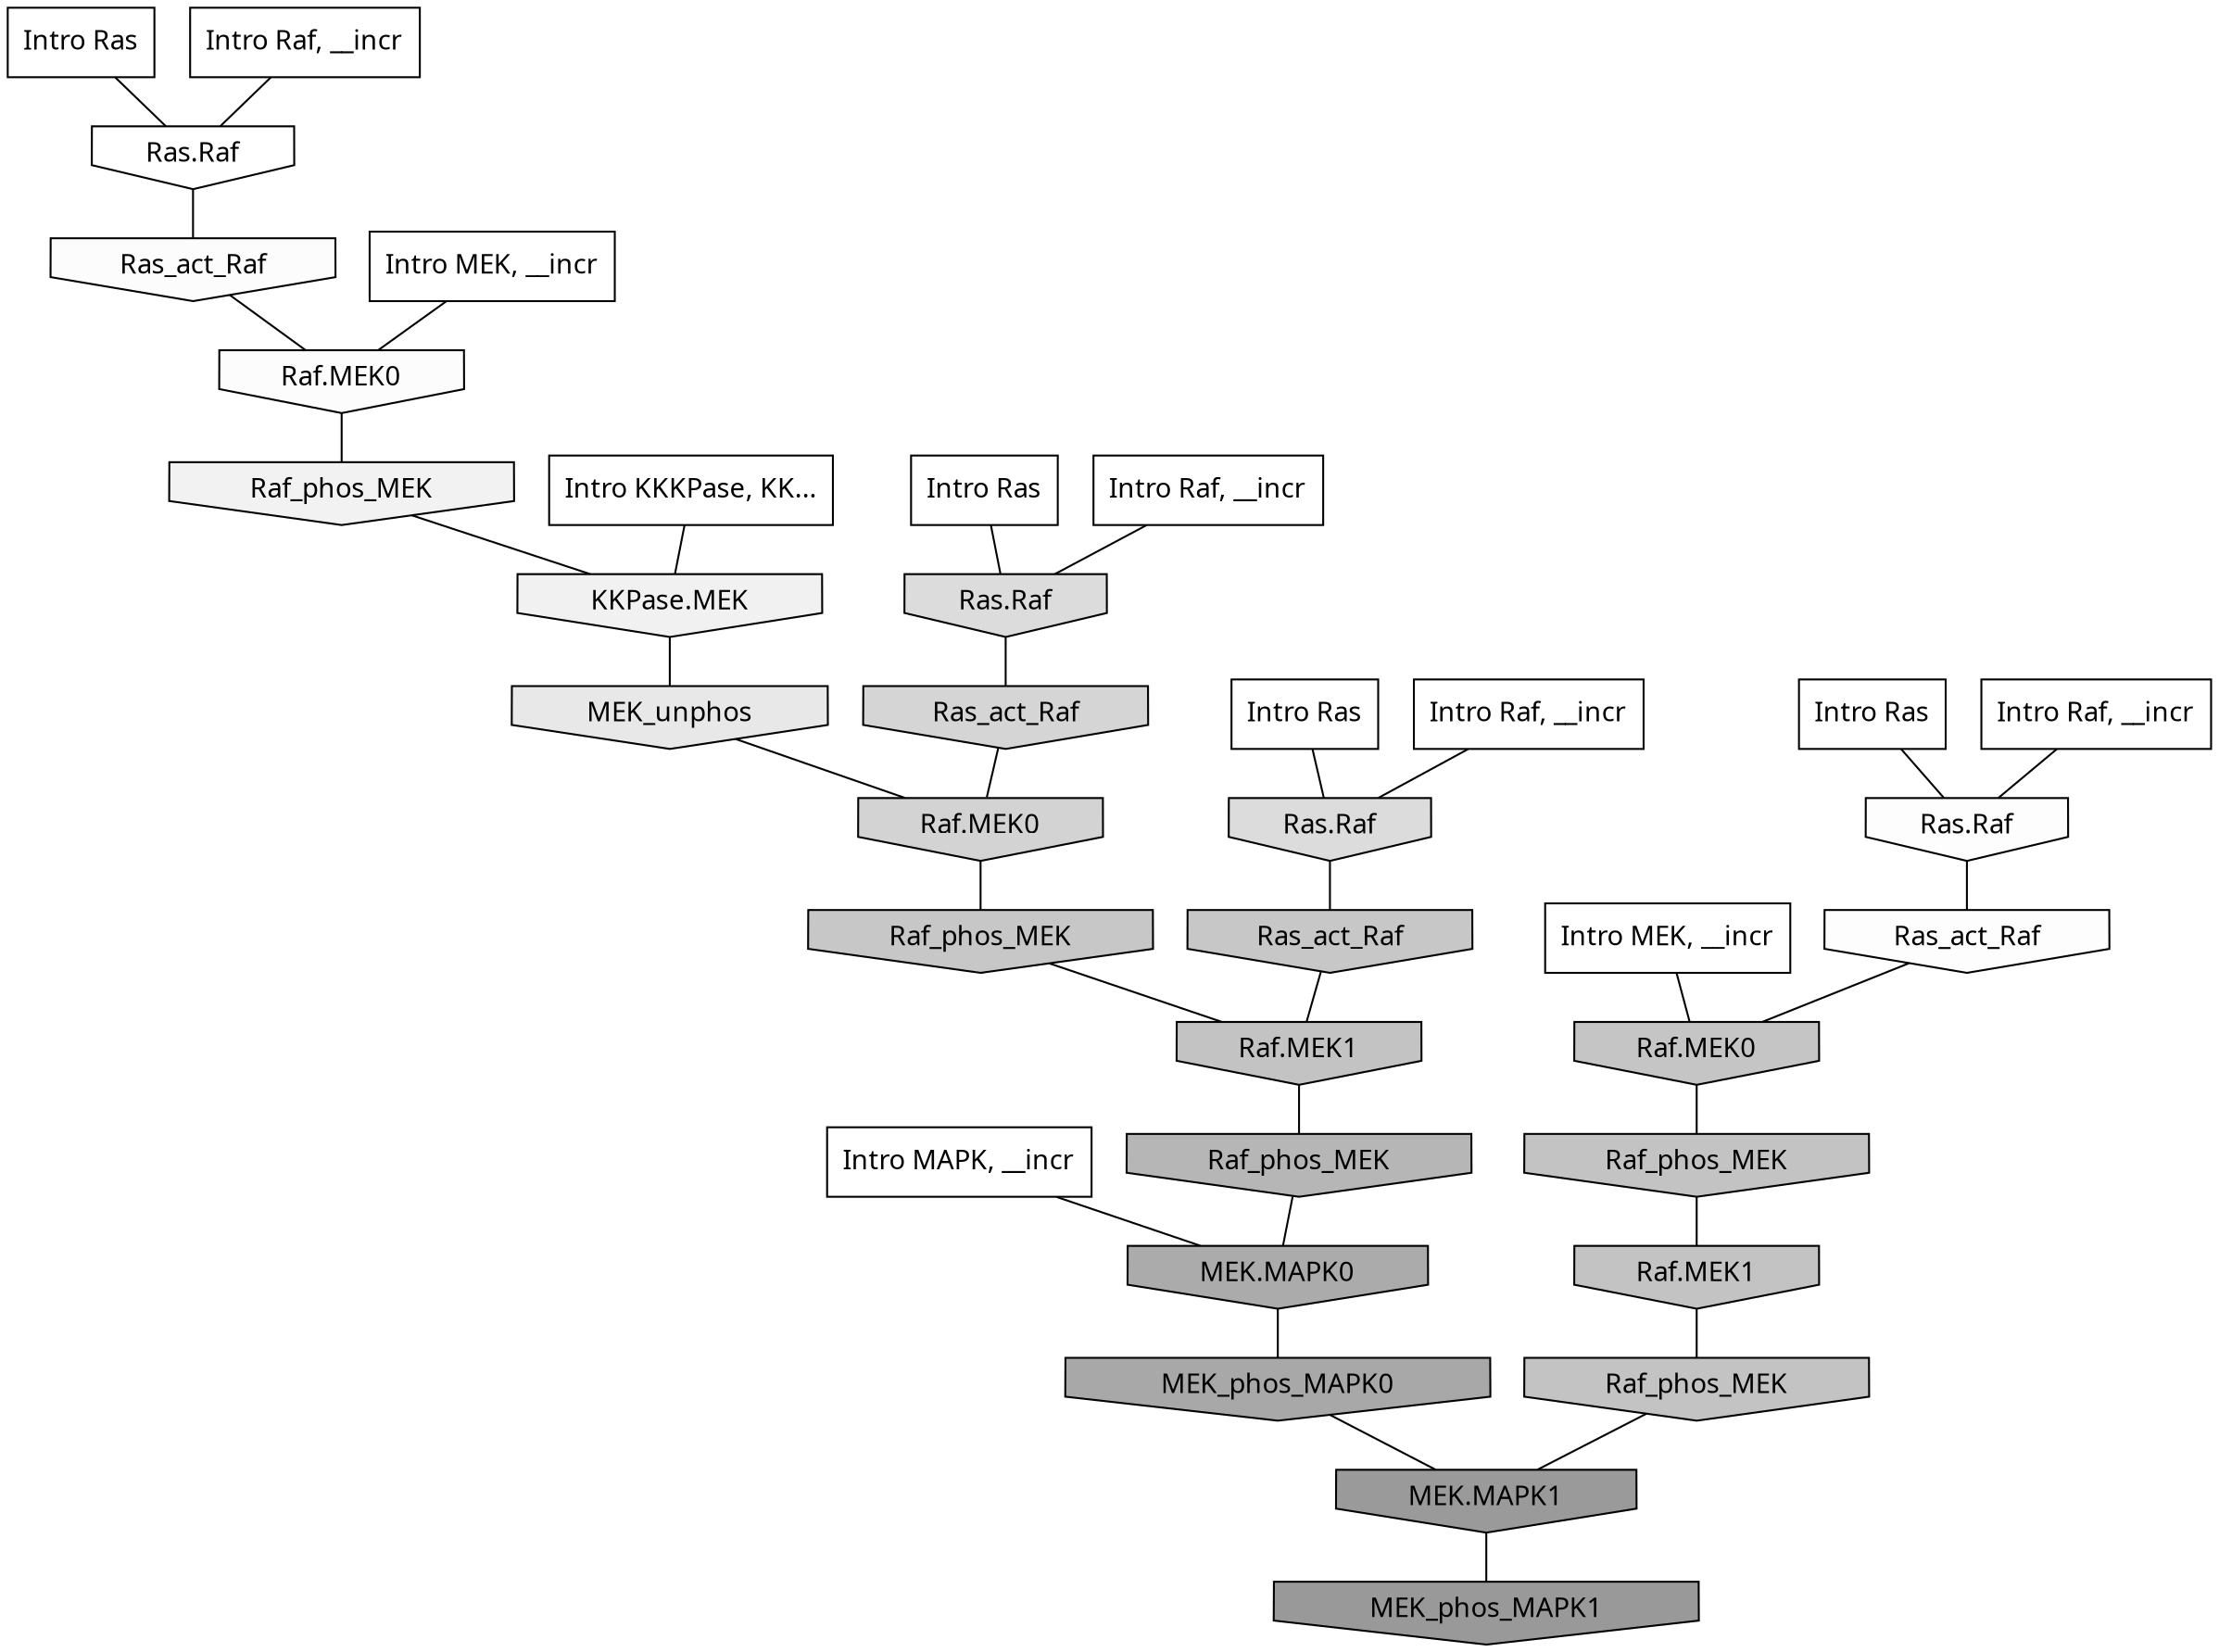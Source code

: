 digraph G{
  rankdir="TB";
  ranksep=0.30;
  node [fontname="CMU Serif"];
  edge [fontname="CMU Serif"];
  
  24 [label="Intro Ras", shape=rectangle, style=filled, fillcolor="0.000 0.000 1.000"]
  
  52 [label="Intro Ras", shape=rectangle, style=filled, fillcolor="0.000 0.000 1.000"]
  
  57 [label="Intro Ras", shape=rectangle, style=filled, fillcolor="0.000 0.000 1.000"]
  
  58 [label="Intro Ras", shape=rectangle, style=filled, fillcolor="0.000 0.000 1.000"]
  
  118 [label="Intro Raf, __incr", shape=rectangle, style=filled, fillcolor="0.000 0.000 1.000"]
  
  129 [label="Intro Raf, __incr", shape=rectangle, style=filled, fillcolor="0.000 0.000 1.000"]
  
  277 [label="Intro Raf, __incr", shape=rectangle, style=filled, fillcolor="0.000 0.000 1.000"]
  
  942 [label="Intro Raf, __incr", shape=rectangle, style=filled, fillcolor="0.000 0.000 1.000"]
  
  1564 [label="Intro MEK, __incr", shape=rectangle, style=filled, fillcolor="0.000 0.000 1.000"]
  
  1643 [label="Intro MEK, __incr", shape=rectangle, style=filled, fillcolor="0.000 0.000 1.000"]
  
  2204 [label="Intro MAPK, __incr", shape=rectangle, style=filled, fillcolor="0.000 0.000 1.000"]
  
  3165 [label="Intro KKKPase, KK...", shape=rectangle, style=filled, fillcolor="0.000 0.000 1.000"]
  
  3256 [label="Ras.Raf", shape=invhouse, style=filled, fillcolor="0.000 0.000 1.000"]
  
  3353 [label="Ras.Raf", shape=invhouse, style=filled, fillcolor="0.000 0.000 0.992"]
  
  3356 [label="Ras_act_Raf", shape=invhouse, style=filled, fillcolor="0.000 0.000 0.991"]
  
  3404 [label="Ras_act_Raf", shape=invhouse, style=filled, fillcolor="0.000 0.000 0.985"]
  
  3407 [label="Raf.MEK0", shape=invhouse, style=filled, fillcolor="0.000 0.000 0.985"]
  
  3670 [label="Raf_phos_MEK", shape=invhouse, style=filled, fillcolor="0.000 0.000 0.946"]
  
  3688 [label="KKPase.MEK", shape=invhouse, style=filled, fillcolor="0.000 0.000 0.945"]
  
  4191 [label="MEK_unphos", shape=invhouse, style=filled, fillcolor="0.000 0.000 0.908"]
  
  4898 [label="Ras.Raf", shape=invhouse, style=filled, fillcolor="0.000 0.000 0.861"]
  
  4921 [label="Ras.Raf", shape=invhouse, style=filled, fillcolor="0.000 0.000 0.860"]
  
  5338 [label="Ras_act_Raf", shape=invhouse, style=filled, fillcolor="0.000 0.000 0.834"]
  
  5439 [label="Raf.MEK0", shape=invhouse, style=filled, fillcolor="0.000 0.000 0.828"]
  
  6276 [label="Ras_act_Raf", shape=invhouse, style=filled, fillcolor="0.000 0.000 0.781"]
  
  6357 [label="Raf_phos_MEK", shape=invhouse, style=filled, fillcolor="0.000 0.000 0.778"]
  
  6484 [label="Raf.MEK0", shape=invhouse, style=filled, fillcolor="0.000 0.000 0.772"]
  
  6655 [label="Raf.MEK1", shape=invhouse, style=filled, fillcolor="0.000 0.000 0.765"]
  
  6709 [label="Raf_phos_MEK", shape=invhouse, style=filled, fillcolor="0.000 0.000 0.763"]
  
  6711 [label="Raf.MEK1", shape=invhouse, style=filled, fillcolor="0.000 0.000 0.763"]
  
  6715 [label="Raf_phos_MEK", shape=invhouse, style=filled, fillcolor="0.000 0.000 0.763"]
  
  8225 [label="Raf_phos_MEK", shape=invhouse, style=filled, fillcolor="0.000 0.000 0.713"]
  
  9851 [label="MEK.MAPK0", shape=invhouse, style=filled, fillcolor="0.000 0.000 0.668"]
  
  10171 [label="MEK_phos_MAPK0", shape=invhouse, style=filled, fillcolor="0.000 0.000 0.660"]
  
  13076 [label="MEK.MAPK1", shape=invhouse, style=filled, fillcolor="0.000 0.000 0.605"]
  
  13361 [label="MEK_phos_MAPK1", shape=invhouse, style=filled, fillcolor="0.000 0.000 0.600"]
  
  
  13076 -> 13361 [dir=none, color="0.000 0.000 0.000"] 
  10171 -> 13076 [dir=none, color="0.000 0.000 0.000"] 
  9851 -> 10171 [dir=none, color="0.000 0.000 0.000"] 
  8225 -> 9851 [dir=none, color="0.000 0.000 0.000"] 
  6715 -> 13076 [dir=none, color="0.000 0.000 0.000"] 
  6711 -> 6715 [dir=none, color="0.000 0.000 0.000"] 
  6709 -> 6711 [dir=none, color="0.000 0.000 0.000"] 
  6655 -> 8225 [dir=none, color="0.000 0.000 0.000"] 
  6484 -> 6709 [dir=none, color="0.000 0.000 0.000"] 
  6357 -> 6655 [dir=none, color="0.000 0.000 0.000"] 
  6276 -> 6655 [dir=none, color="0.000 0.000 0.000"] 
  5439 -> 6357 [dir=none, color="0.000 0.000 0.000"] 
  5338 -> 5439 [dir=none, color="0.000 0.000 0.000"] 
  4921 -> 5338 [dir=none, color="0.000 0.000 0.000"] 
  4898 -> 6276 [dir=none, color="0.000 0.000 0.000"] 
  4191 -> 5439 [dir=none, color="0.000 0.000 0.000"] 
  3688 -> 4191 [dir=none, color="0.000 0.000 0.000"] 
  3670 -> 3688 [dir=none, color="0.000 0.000 0.000"] 
  3407 -> 3670 [dir=none, color="0.000 0.000 0.000"] 
  3404 -> 3407 [dir=none, color="0.000 0.000 0.000"] 
  3356 -> 6484 [dir=none, color="0.000 0.000 0.000"] 
  3353 -> 3356 [dir=none, color="0.000 0.000 0.000"] 
  3256 -> 3404 [dir=none, color="0.000 0.000 0.000"] 
  3165 -> 3688 [dir=none, color="0.000 0.000 0.000"] 
  2204 -> 9851 [dir=none, color="0.000 0.000 0.000"] 
  1643 -> 3407 [dir=none, color="0.000 0.000 0.000"] 
  1564 -> 6484 [dir=none, color="0.000 0.000 0.000"] 
  942 -> 3353 [dir=none, color="0.000 0.000 0.000"] 
  277 -> 3256 [dir=none, color="0.000 0.000 0.000"] 
  129 -> 4921 [dir=none, color="0.000 0.000 0.000"] 
  118 -> 4898 [dir=none, color="0.000 0.000 0.000"] 
  58 -> 3353 [dir=none, color="0.000 0.000 0.000"] 
  57 -> 4898 [dir=none, color="0.000 0.000 0.000"] 
  52 -> 4921 [dir=none, color="0.000 0.000 0.000"] 
  24 -> 3256 [dir=none, color="0.000 0.000 0.000"] 
  
  }
